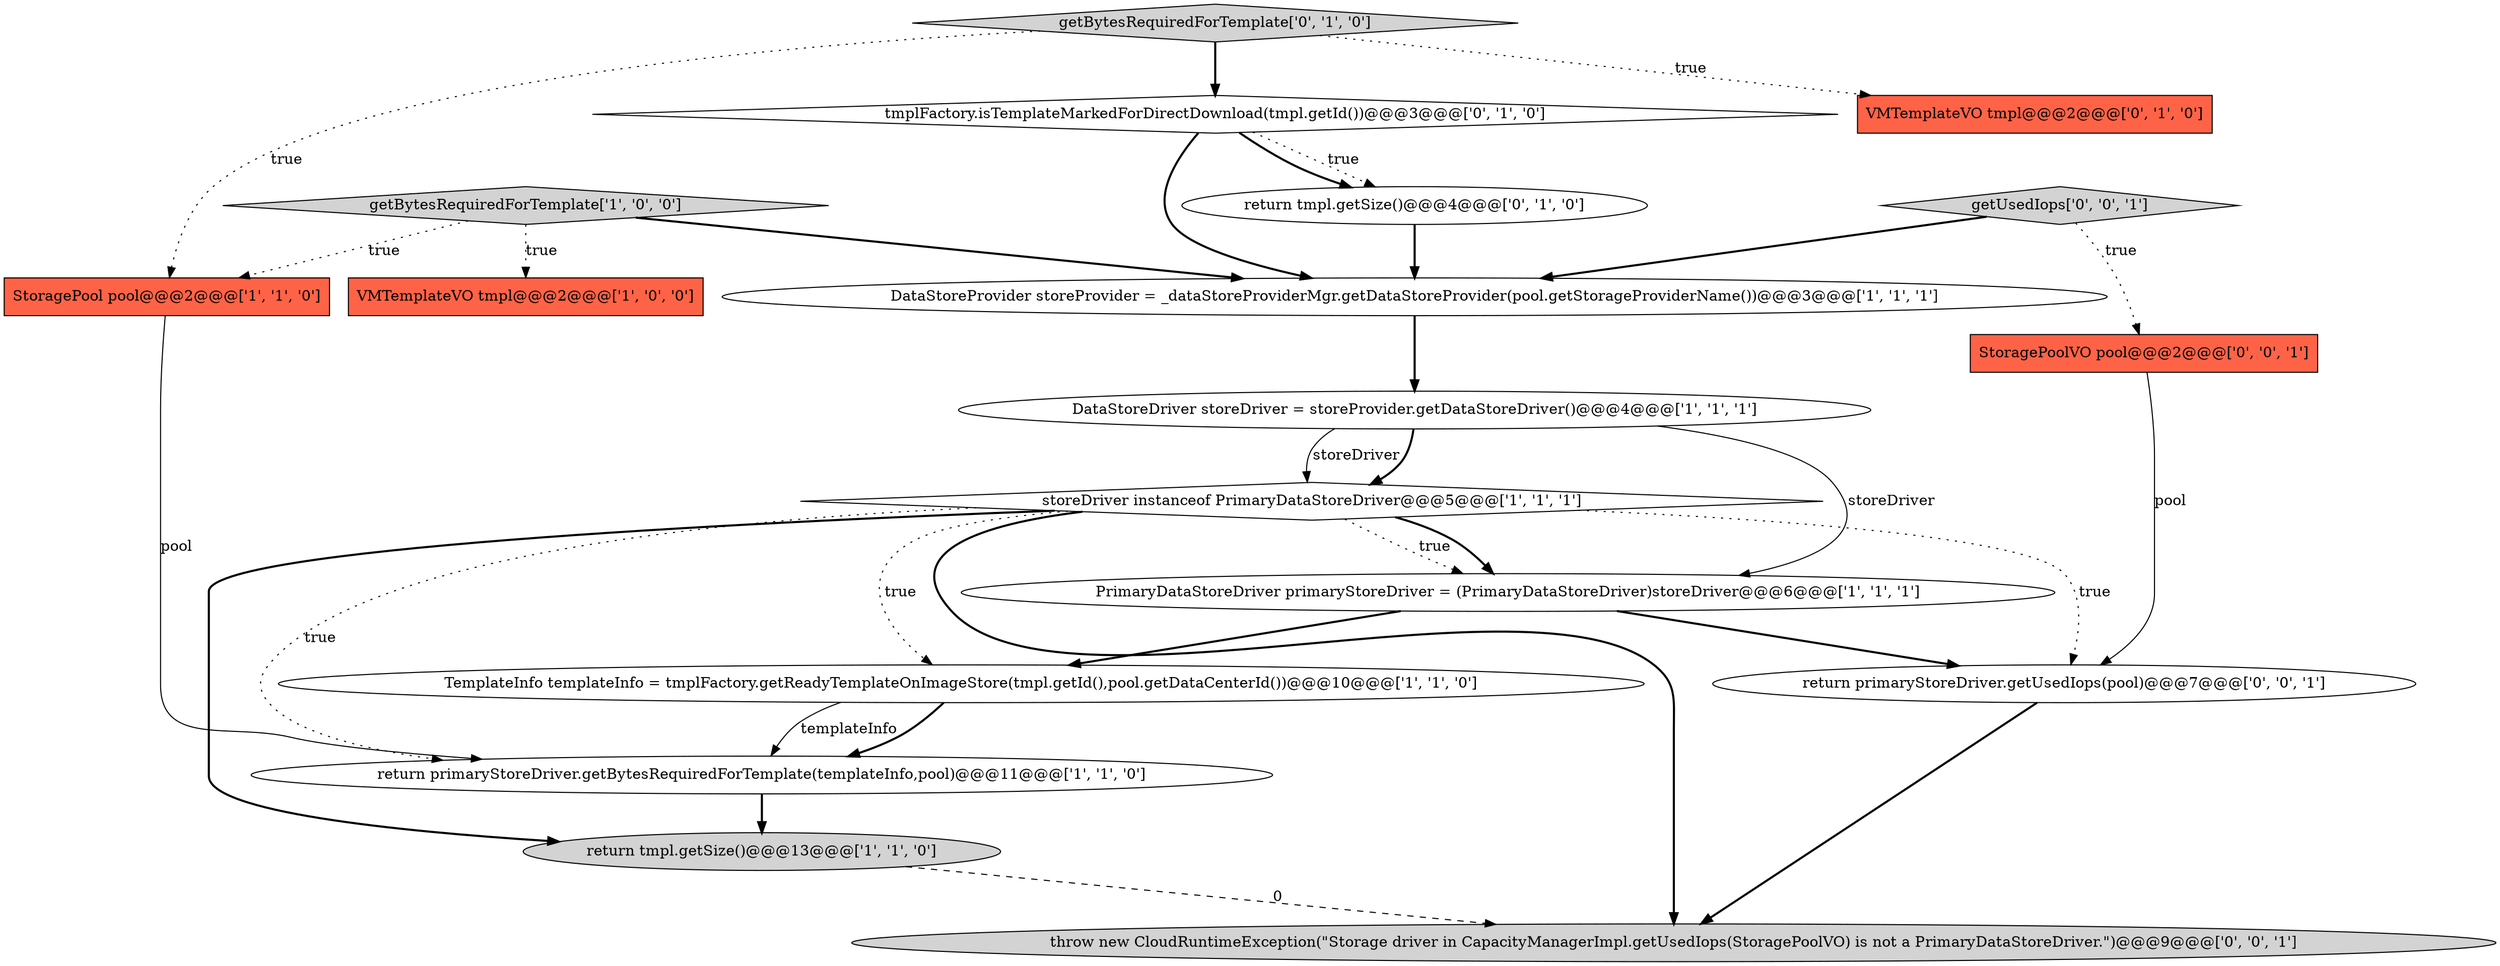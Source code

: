 digraph {
16 [style = filled, label = "StoragePoolVO pool@@@2@@@['0', '0', '1']", fillcolor = tomato, shape = box image = "AAA0AAABBB3BBB"];
14 [style = filled, label = "return primaryStoreDriver.getUsedIops(pool)@@@7@@@['0', '0', '1']", fillcolor = white, shape = ellipse image = "AAA0AAABBB3BBB"];
2 [style = filled, label = "return tmpl.getSize()@@@13@@@['1', '1', '0']", fillcolor = lightgray, shape = ellipse image = "AAA0AAABBB1BBB"];
0 [style = filled, label = "return primaryStoreDriver.getBytesRequiredForTemplate(templateInfo,pool)@@@11@@@['1', '1', '0']", fillcolor = white, shape = ellipse image = "AAA0AAABBB1BBB"];
5 [style = filled, label = "VMTemplateVO tmpl@@@2@@@['1', '0', '0']", fillcolor = tomato, shape = box image = "AAA0AAABBB1BBB"];
10 [style = filled, label = "return tmpl.getSize()@@@4@@@['0', '1', '0']", fillcolor = white, shape = ellipse image = "AAA1AAABBB2BBB"];
6 [style = filled, label = "getBytesRequiredForTemplate['1', '0', '0']", fillcolor = lightgray, shape = diamond image = "AAA0AAABBB1BBB"];
12 [style = filled, label = "tmplFactory.isTemplateMarkedForDirectDownload(tmpl.getId())@@@3@@@['0', '1', '0']", fillcolor = white, shape = diamond image = "AAA1AAABBB2BBB"];
9 [style = filled, label = "DataStoreProvider storeProvider = _dataStoreProviderMgr.getDataStoreProvider(pool.getStorageProviderName())@@@3@@@['1', '1', '1']", fillcolor = white, shape = ellipse image = "AAA0AAABBB1BBB"];
4 [style = filled, label = "PrimaryDataStoreDriver primaryStoreDriver = (PrimaryDataStoreDriver)storeDriver@@@6@@@['1', '1', '1']", fillcolor = white, shape = ellipse image = "AAA0AAABBB1BBB"];
15 [style = filled, label = "throw new CloudRuntimeException(\"Storage driver in CapacityManagerImpl.getUsedIops(StoragePoolVO) is not a PrimaryDataStoreDriver.\")@@@9@@@['0', '0', '1']", fillcolor = lightgray, shape = ellipse image = "AAA0AAABBB3BBB"];
11 [style = filled, label = "VMTemplateVO tmpl@@@2@@@['0', '1', '0']", fillcolor = tomato, shape = box image = "AAA0AAABBB2BBB"];
17 [style = filled, label = "getUsedIops['0', '0', '1']", fillcolor = lightgray, shape = diamond image = "AAA0AAABBB3BBB"];
8 [style = filled, label = "StoragePool pool@@@2@@@['1', '1', '0']", fillcolor = tomato, shape = box image = "AAA0AAABBB1BBB"];
13 [style = filled, label = "getBytesRequiredForTemplate['0', '1', '0']", fillcolor = lightgray, shape = diamond image = "AAA0AAABBB2BBB"];
1 [style = filled, label = "TemplateInfo templateInfo = tmplFactory.getReadyTemplateOnImageStore(tmpl.getId(),pool.getDataCenterId())@@@10@@@['1', '1', '0']", fillcolor = white, shape = ellipse image = "AAA0AAABBB1BBB"];
3 [style = filled, label = "storeDriver instanceof PrimaryDataStoreDriver@@@5@@@['1', '1', '1']", fillcolor = white, shape = diamond image = "AAA0AAABBB1BBB"];
7 [style = filled, label = "DataStoreDriver storeDriver = storeProvider.getDataStoreDriver()@@@4@@@['1', '1', '1']", fillcolor = white, shape = ellipse image = "AAA0AAABBB1BBB"];
12->10 [style = dotted, label="true"];
7->3 [style = solid, label="storeDriver"];
17->16 [style = dotted, label="true"];
16->14 [style = solid, label="pool"];
3->2 [style = bold, label=""];
3->1 [style = dotted, label="true"];
10->9 [style = bold, label=""];
13->11 [style = dotted, label="true"];
3->14 [style = dotted, label="true"];
13->8 [style = dotted, label="true"];
7->4 [style = solid, label="storeDriver"];
2->15 [style = dashed, label="0"];
1->0 [style = solid, label="templateInfo"];
4->1 [style = bold, label=""];
6->9 [style = bold, label=""];
7->3 [style = bold, label=""];
12->9 [style = bold, label=""];
3->0 [style = dotted, label="true"];
12->10 [style = bold, label=""];
6->5 [style = dotted, label="true"];
13->12 [style = bold, label=""];
6->8 [style = dotted, label="true"];
8->0 [style = solid, label="pool"];
3->4 [style = dotted, label="true"];
17->9 [style = bold, label=""];
3->15 [style = bold, label=""];
4->14 [style = bold, label=""];
0->2 [style = bold, label=""];
14->15 [style = bold, label=""];
3->4 [style = bold, label=""];
1->0 [style = bold, label=""];
9->7 [style = bold, label=""];
}
